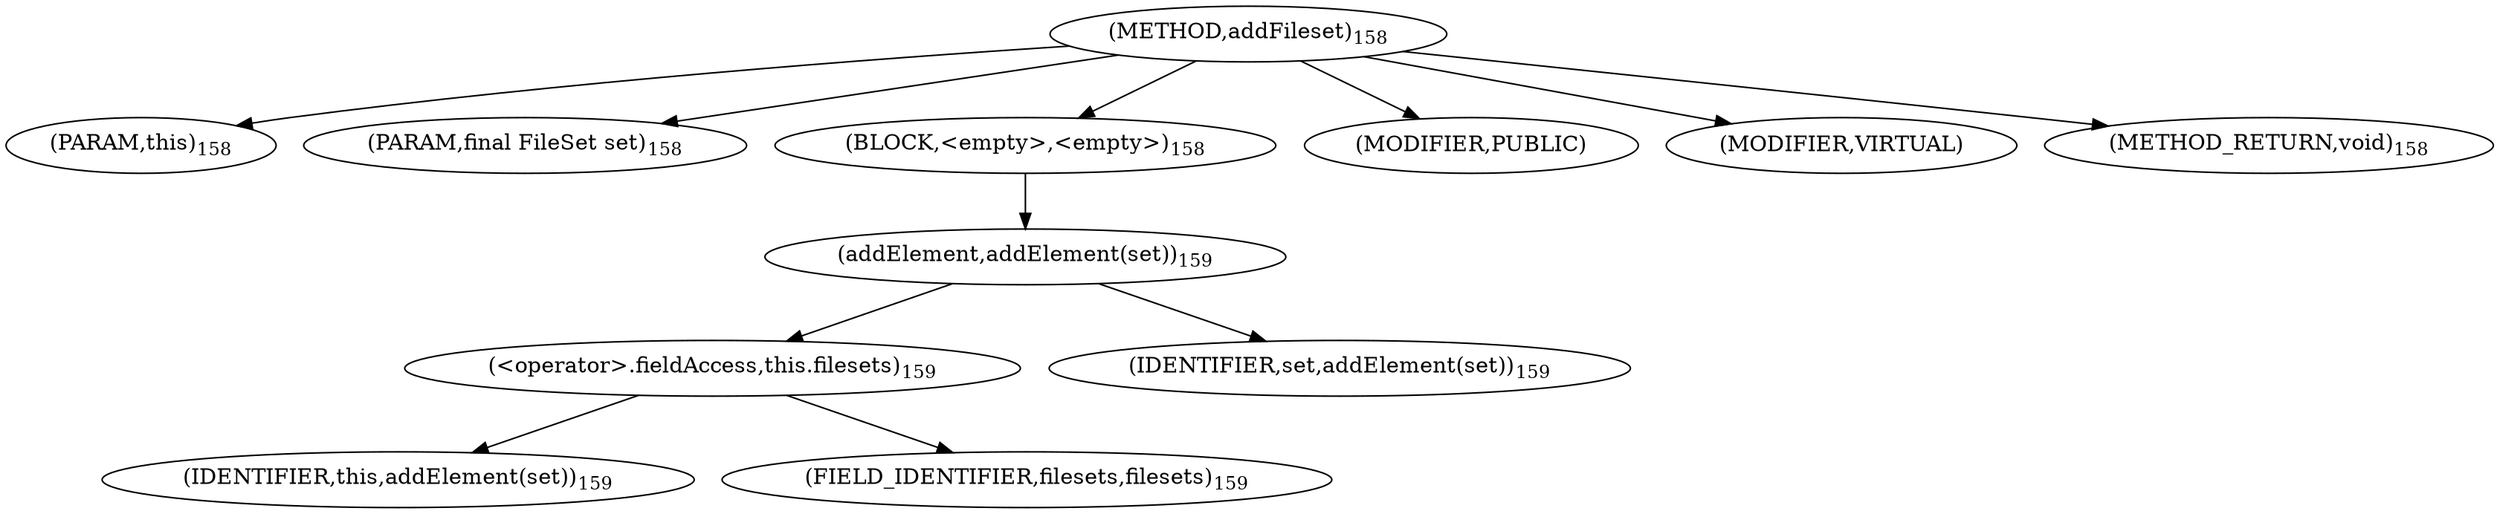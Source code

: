 digraph "addFileset" {  
"212" [label = <(METHOD,addFileset)<SUB>158</SUB>> ]
"213" [label = <(PARAM,this)<SUB>158</SUB>> ]
"214" [label = <(PARAM,final FileSet set)<SUB>158</SUB>> ]
"215" [label = <(BLOCK,&lt;empty&gt;,&lt;empty&gt;)<SUB>158</SUB>> ]
"216" [label = <(addElement,addElement(set))<SUB>159</SUB>> ]
"217" [label = <(&lt;operator&gt;.fieldAccess,this.filesets)<SUB>159</SUB>> ]
"218" [label = <(IDENTIFIER,this,addElement(set))<SUB>159</SUB>> ]
"219" [label = <(FIELD_IDENTIFIER,filesets,filesets)<SUB>159</SUB>> ]
"220" [label = <(IDENTIFIER,set,addElement(set))<SUB>159</SUB>> ]
"221" [label = <(MODIFIER,PUBLIC)> ]
"222" [label = <(MODIFIER,VIRTUAL)> ]
"223" [label = <(METHOD_RETURN,void)<SUB>158</SUB>> ]
  "212" -> "213" 
  "212" -> "214" 
  "212" -> "215" 
  "212" -> "221" 
  "212" -> "222" 
  "212" -> "223" 
  "215" -> "216" 
  "216" -> "217" 
  "216" -> "220" 
  "217" -> "218" 
  "217" -> "219" 
}
